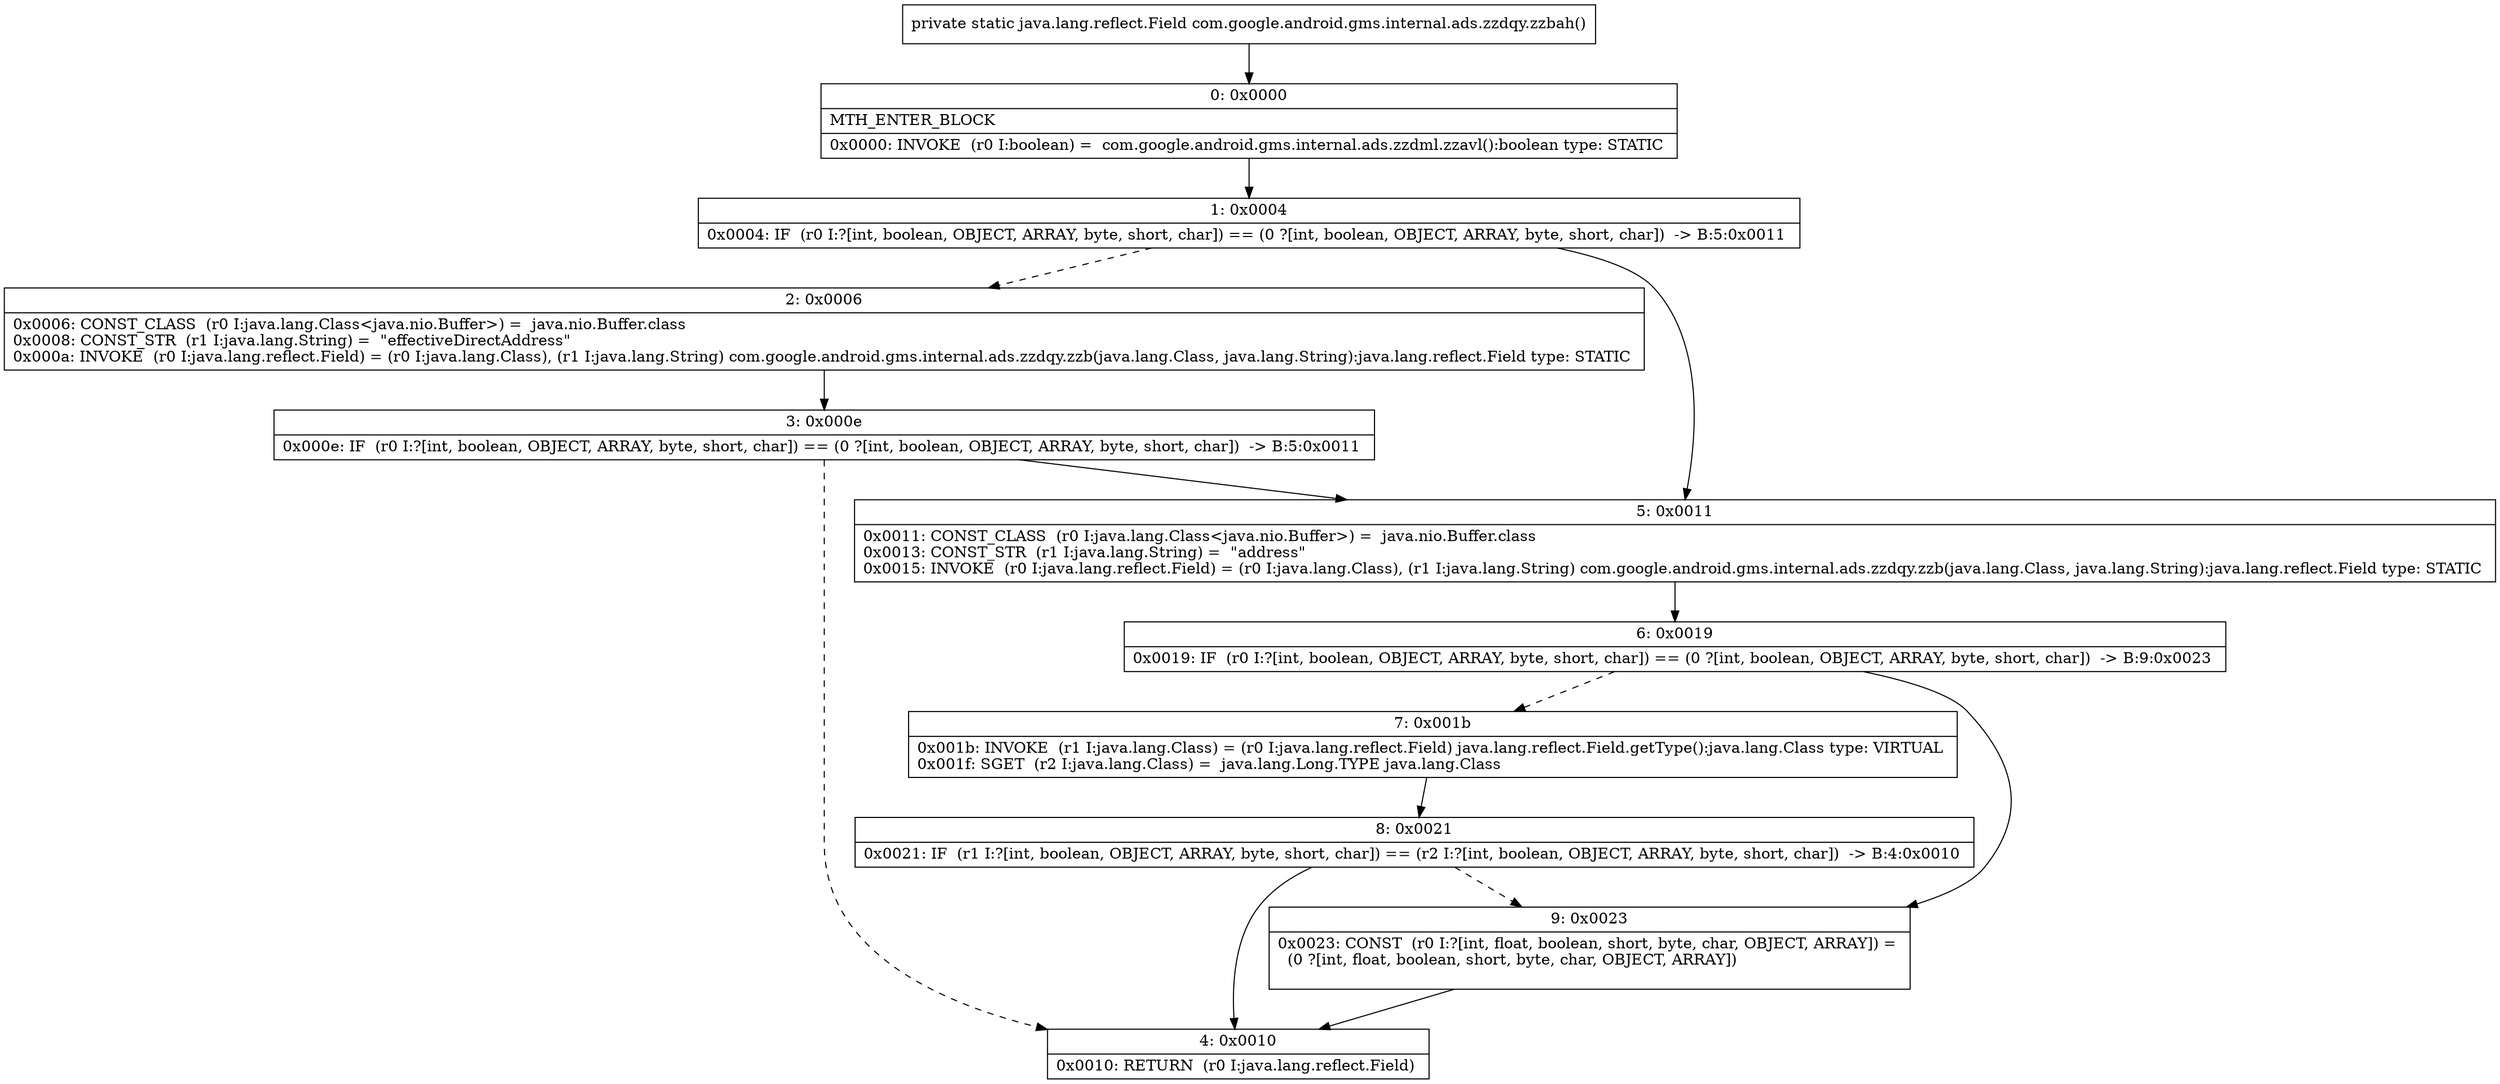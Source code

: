digraph "CFG forcom.google.android.gms.internal.ads.zzdqy.zzbah()Ljava\/lang\/reflect\/Field;" {
Node_0 [shape=record,label="{0\:\ 0x0000|MTH_ENTER_BLOCK\l|0x0000: INVOKE  (r0 I:boolean) =  com.google.android.gms.internal.ads.zzdml.zzavl():boolean type: STATIC \l}"];
Node_1 [shape=record,label="{1\:\ 0x0004|0x0004: IF  (r0 I:?[int, boolean, OBJECT, ARRAY, byte, short, char]) == (0 ?[int, boolean, OBJECT, ARRAY, byte, short, char])  \-\> B:5:0x0011 \l}"];
Node_2 [shape=record,label="{2\:\ 0x0006|0x0006: CONST_CLASS  (r0 I:java.lang.Class\<java.nio.Buffer\>) =  java.nio.Buffer.class \l0x0008: CONST_STR  (r1 I:java.lang.String) =  \"effectiveDirectAddress\" \l0x000a: INVOKE  (r0 I:java.lang.reflect.Field) = (r0 I:java.lang.Class), (r1 I:java.lang.String) com.google.android.gms.internal.ads.zzdqy.zzb(java.lang.Class, java.lang.String):java.lang.reflect.Field type: STATIC \l}"];
Node_3 [shape=record,label="{3\:\ 0x000e|0x000e: IF  (r0 I:?[int, boolean, OBJECT, ARRAY, byte, short, char]) == (0 ?[int, boolean, OBJECT, ARRAY, byte, short, char])  \-\> B:5:0x0011 \l}"];
Node_4 [shape=record,label="{4\:\ 0x0010|0x0010: RETURN  (r0 I:java.lang.reflect.Field) \l}"];
Node_5 [shape=record,label="{5\:\ 0x0011|0x0011: CONST_CLASS  (r0 I:java.lang.Class\<java.nio.Buffer\>) =  java.nio.Buffer.class \l0x0013: CONST_STR  (r1 I:java.lang.String) =  \"address\" \l0x0015: INVOKE  (r0 I:java.lang.reflect.Field) = (r0 I:java.lang.Class), (r1 I:java.lang.String) com.google.android.gms.internal.ads.zzdqy.zzb(java.lang.Class, java.lang.String):java.lang.reflect.Field type: STATIC \l}"];
Node_6 [shape=record,label="{6\:\ 0x0019|0x0019: IF  (r0 I:?[int, boolean, OBJECT, ARRAY, byte, short, char]) == (0 ?[int, boolean, OBJECT, ARRAY, byte, short, char])  \-\> B:9:0x0023 \l}"];
Node_7 [shape=record,label="{7\:\ 0x001b|0x001b: INVOKE  (r1 I:java.lang.Class) = (r0 I:java.lang.reflect.Field) java.lang.reflect.Field.getType():java.lang.Class type: VIRTUAL \l0x001f: SGET  (r2 I:java.lang.Class) =  java.lang.Long.TYPE java.lang.Class \l}"];
Node_8 [shape=record,label="{8\:\ 0x0021|0x0021: IF  (r1 I:?[int, boolean, OBJECT, ARRAY, byte, short, char]) == (r2 I:?[int, boolean, OBJECT, ARRAY, byte, short, char])  \-\> B:4:0x0010 \l}"];
Node_9 [shape=record,label="{9\:\ 0x0023|0x0023: CONST  (r0 I:?[int, float, boolean, short, byte, char, OBJECT, ARRAY]) = \l  (0 ?[int, float, boolean, short, byte, char, OBJECT, ARRAY])\l \l}"];
MethodNode[shape=record,label="{private static java.lang.reflect.Field com.google.android.gms.internal.ads.zzdqy.zzbah() }"];
MethodNode -> Node_0;
Node_0 -> Node_1;
Node_1 -> Node_2[style=dashed];
Node_1 -> Node_5;
Node_2 -> Node_3;
Node_3 -> Node_4[style=dashed];
Node_3 -> Node_5;
Node_5 -> Node_6;
Node_6 -> Node_7[style=dashed];
Node_6 -> Node_9;
Node_7 -> Node_8;
Node_8 -> Node_4;
Node_8 -> Node_9[style=dashed];
Node_9 -> Node_4;
}

